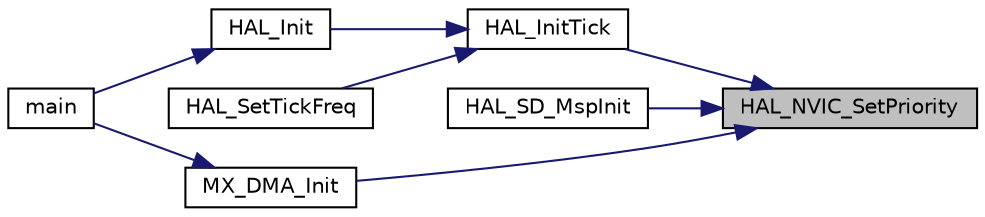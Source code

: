 digraph "HAL_NVIC_SetPriority"
{
 // LATEX_PDF_SIZE
  edge [fontname="Helvetica",fontsize="10",labelfontname="Helvetica",labelfontsize="10"];
  node [fontname="Helvetica",fontsize="10",shape=record];
  rankdir="RL";
  Node1 [label="HAL_NVIC_SetPriority",height=0.2,width=0.4,color="black", fillcolor="grey75", style="filled", fontcolor="black",tooltip=" "];
  Node1 -> Node2 [dir="back",color="midnightblue",fontsize="10",style="solid"];
  Node2 [label="HAL_InitTick",height=0.2,width=0.4,color="black", fillcolor="white", style="filled",URL="$group___h_a_l___exported___functions___group1.html#ga44d1542f9985b2243b14a41070cc41cc",tooltip="This function configures the source of the time base. The time source is configured to have 1ms time ..."];
  Node2 -> Node3 [dir="back",color="midnightblue",fontsize="10",style="solid"];
  Node3 [label="HAL_Init",height=0.2,width=0.4,color="black", fillcolor="white", style="filled",URL="$group___h_a_l___exported___functions___group1.html#gaecac54d350c3730e6831eb404e557dc4",tooltip="This function is used to initialize the HAL Library; it must be the first instruction to be executed ..."];
  Node3 -> Node4 [dir="back",color="midnightblue",fontsize="10",style="solid"];
  Node4 [label="main",height=0.2,width=0.4,color="black", fillcolor="white", style="filled",URL="$main_8c.html#a840291bc02cba5474a4cb46a9b9566fe",tooltip="The application entry point."];
  Node2 -> Node5 [dir="back",color="midnightblue",fontsize="10",style="solid"];
  Node5 [label="HAL_SetTickFreq",height=0.2,width=0.4,color="black", fillcolor="white", style="filled",URL="$group___h_a_l___exported___functions___group2.html#ga47f2dd240b2aed823a76b11496f37690",tooltip="Set new tick Freq."];
  Node1 -> Node6 [dir="back",color="midnightblue",fontsize="10",style="solid"];
  Node6 [label="HAL_SD_MspInit",height=0.2,width=0.4,color="black", fillcolor="white", style="filled",URL="$sdio_8c.html#a3fb8da589f9c19bb61e051dfc0ccbdd3",tooltip=" "];
  Node1 -> Node7 [dir="back",color="midnightblue",fontsize="10",style="solid"];
  Node7 [label="MX_DMA_Init",height=0.2,width=0.4,color="black", fillcolor="white", style="filled",URL="$dma_8h.html#a323249dac769f9855c10b4ec9446b707",tooltip=" "];
  Node7 -> Node4 [dir="back",color="midnightblue",fontsize="10",style="solid"];
}
